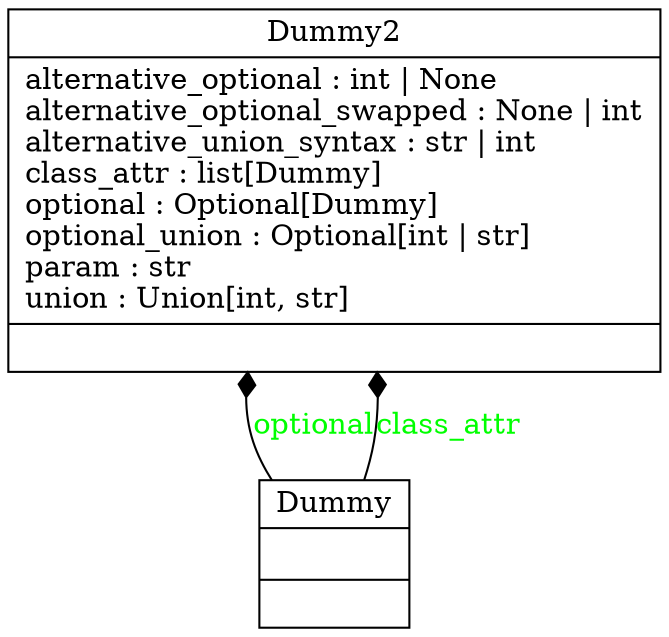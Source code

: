digraph "classes" {
rankdir=BT
charset="utf-8"
"attributes_annotation.Dummy" [color="black", fontcolor="black", label=<{Dummy|<br ALIGN="LEFT"/>|}>, shape="record", style="solid"];
"attributes_annotation.Dummy2" [color="black", fontcolor="black", label=<{Dummy2|alternative_optional : int \| None<br ALIGN="LEFT"/>alternative_optional_swapped : None \| int<br ALIGN="LEFT"/>alternative_union_syntax : str \| int<br ALIGN="LEFT"/>class_attr : list[Dummy]<br ALIGN="LEFT"/>optional : Optional[Dummy]<br ALIGN="LEFT"/>optional_union : Optional[int \| str]<br ALIGN="LEFT"/>param : str<br ALIGN="LEFT"/>union : Union[int, str]<br ALIGN="LEFT"/>|}>, shape="record", style="solid"];
"attributes_annotation.Dummy" -> "attributes_annotation.Dummy2" [arrowhead="diamond", arrowtail="none", fontcolor="green", label="optional", style="solid"];
"attributes_annotation.Dummy" -> "attributes_annotation.Dummy2" [arrowhead="diamond", arrowtail="none", fontcolor="green", label="class_attr", style="solid"];
}
